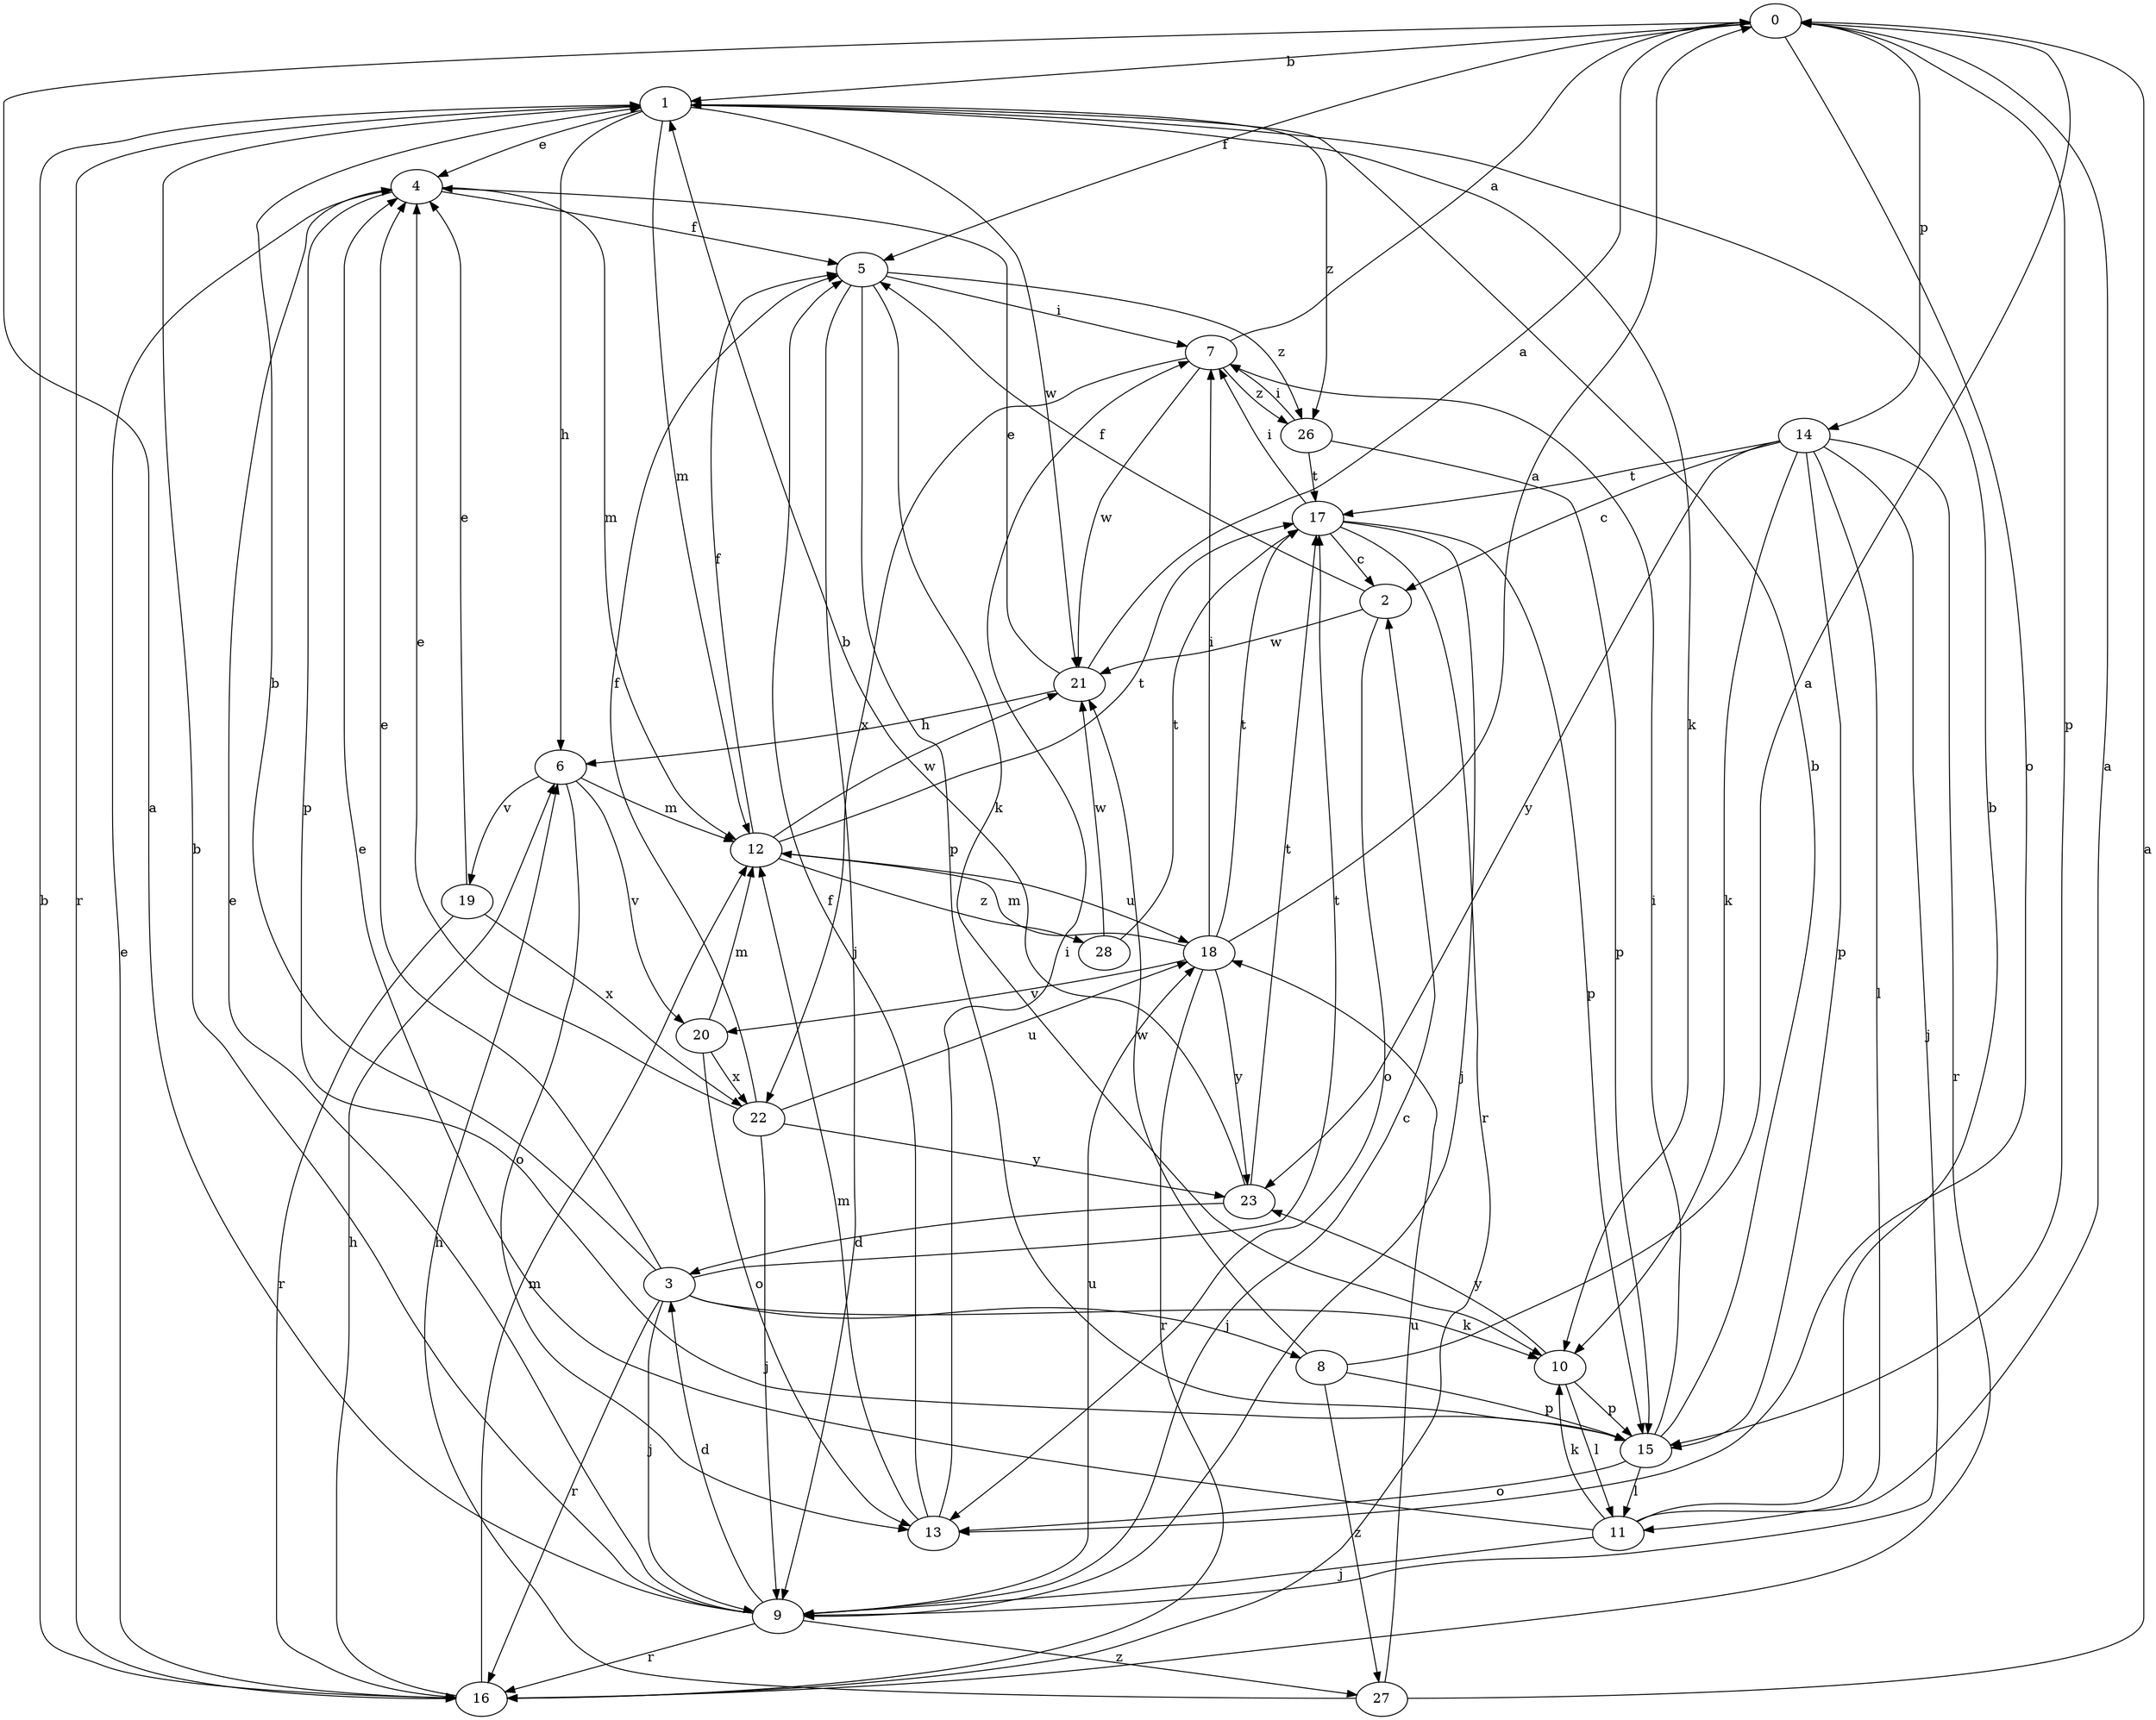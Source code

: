 strict digraph  {
0;
1;
2;
3;
4;
5;
6;
7;
8;
9;
10;
11;
12;
13;
14;
15;
16;
17;
18;
19;
20;
21;
22;
23;
26;
27;
28;
0 -> 1  [label=b];
0 -> 5  [label=f];
0 -> 13  [label=o];
0 -> 14  [label=p];
0 -> 15  [label=p];
1 -> 4  [label=e];
1 -> 6  [label=h];
1 -> 10  [label=k];
1 -> 12  [label=m];
1 -> 16  [label=r];
1 -> 21  [label=w];
1 -> 26  [label=z];
2 -> 5  [label=f];
2 -> 13  [label=o];
2 -> 21  [label=w];
3 -> 1  [label=b];
3 -> 4  [label=e];
3 -> 8  [label=j];
3 -> 9  [label=j];
3 -> 10  [label=k];
3 -> 16  [label=r];
3 -> 17  [label=t];
4 -> 5  [label=f];
4 -> 12  [label=m];
4 -> 15  [label=p];
5 -> 7  [label=i];
5 -> 9  [label=j];
5 -> 10  [label=k];
5 -> 15  [label=p];
5 -> 26  [label=z];
6 -> 12  [label=m];
6 -> 13  [label=o];
6 -> 19  [label=v];
6 -> 20  [label=v];
7 -> 0  [label=a];
7 -> 21  [label=w];
7 -> 22  [label=x];
7 -> 26  [label=z];
8 -> 0  [label=a];
8 -> 15  [label=p];
8 -> 21  [label=w];
8 -> 27  [label=z];
9 -> 0  [label=a];
9 -> 1  [label=b];
9 -> 2  [label=c];
9 -> 3  [label=d];
9 -> 4  [label=e];
9 -> 16  [label=r];
9 -> 18  [label=u];
9 -> 27  [label=z];
10 -> 11  [label=l];
10 -> 15  [label=p];
10 -> 23  [label=y];
11 -> 0  [label=a];
11 -> 1  [label=b];
11 -> 4  [label=e];
11 -> 9  [label=j];
11 -> 10  [label=k];
12 -> 5  [label=f];
12 -> 17  [label=t];
12 -> 18  [label=u];
12 -> 21  [label=w];
12 -> 28  [label=z];
13 -> 5  [label=f];
13 -> 7  [label=i];
13 -> 12  [label=m];
14 -> 2  [label=c];
14 -> 9  [label=j];
14 -> 10  [label=k];
14 -> 11  [label=l];
14 -> 15  [label=p];
14 -> 16  [label=r];
14 -> 17  [label=t];
14 -> 23  [label=y];
15 -> 1  [label=b];
15 -> 7  [label=i];
15 -> 11  [label=l];
15 -> 13  [label=o];
16 -> 1  [label=b];
16 -> 4  [label=e];
16 -> 6  [label=h];
16 -> 12  [label=m];
17 -> 2  [label=c];
17 -> 7  [label=i];
17 -> 9  [label=j];
17 -> 15  [label=p];
17 -> 16  [label=r];
18 -> 0  [label=a];
18 -> 7  [label=i];
18 -> 12  [label=m];
18 -> 16  [label=r];
18 -> 17  [label=t];
18 -> 20  [label=v];
18 -> 23  [label=y];
19 -> 4  [label=e];
19 -> 16  [label=r];
19 -> 22  [label=x];
20 -> 12  [label=m];
20 -> 13  [label=o];
20 -> 22  [label=x];
21 -> 0  [label=a];
21 -> 4  [label=e];
21 -> 6  [label=h];
22 -> 4  [label=e];
22 -> 5  [label=f];
22 -> 9  [label=j];
22 -> 18  [label=u];
22 -> 23  [label=y];
23 -> 1  [label=b];
23 -> 3  [label=d];
23 -> 17  [label=t];
26 -> 7  [label=i];
26 -> 15  [label=p];
26 -> 17  [label=t];
27 -> 0  [label=a];
27 -> 6  [label=h];
27 -> 18  [label=u];
28 -> 17  [label=t];
28 -> 21  [label=w];
}
